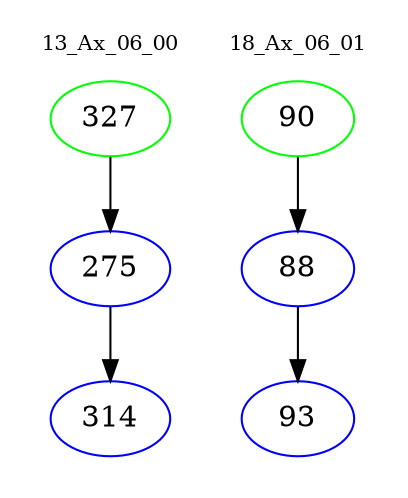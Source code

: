 digraph{
subgraph cluster_0 {
color = white
label = "13_Ax_06_00";
fontsize=10;
T0_327 [label="327", color="green"]
T0_327 -> T0_275 [color="black"]
T0_275 [label="275", color="blue"]
T0_275 -> T0_314 [color="black"]
T0_314 [label="314", color="blue"]
}
subgraph cluster_1 {
color = white
label = "18_Ax_06_01";
fontsize=10;
T1_90 [label="90", color="green"]
T1_90 -> T1_88 [color="black"]
T1_88 [label="88", color="blue"]
T1_88 -> T1_93 [color="black"]
T1_93 [label="93", color="blue"]
}
}
